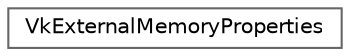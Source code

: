 digraph "类继承关系图"
{
 // LATEX_PDF_SIZE
  bgcolor="transparent";
  edge [fontname=Helvetica,fontsize=10,labelfontname=Helvetica,labelfontsize=10];
  node [fontname=Helvetica,fontsize=10,shape=box,height=0.2,width=0.4];
  rankdir="LR";
  Node0 [id="Node000000",label="VkExternalMemoryProperties",height=0.2,width=0.4,color="grey40", fillcolor="white", style="filled",URL="$struct_vk_external_memory_properties.html",tooltip=" "];
}
